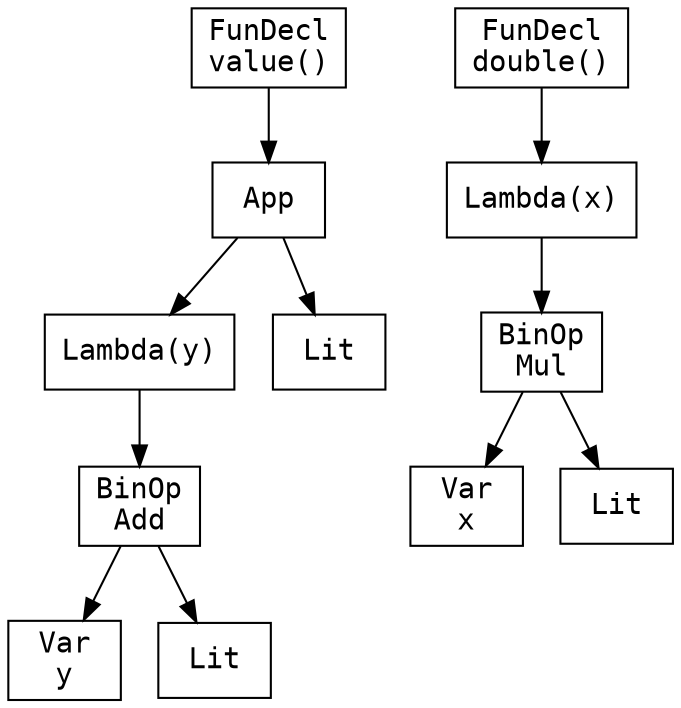 digraph AST {
  node [shape=box, fontname="Courier"];
  decl0 [label="FunDecl
value()"];
  decl0_body [label="App"];
  decl0 -> decl0_body;
  decl0_body_fun [label="Lambda(y)"];
  decl0_body -> decl0_body_fun;
  decl0_body_fun_body [label="BinOp
Add"];
  decl0_body_fun -> decl0_body_fun_body;
  decl0_body_fun_body_l [label="Var
y"];
  decl0_body_fun_body -> decl0_body_fun_body_l;
  decl0_body_fun_body_r [label="Lit"];
  decl0_body_fun_body -> decl0_body_fun_body_r;
  decl0_body_arg [label="Lit"];
  decl0_body -> decl0_body_arg;
  decl1 [label="FunDecl
double()"];
  decl1_body [label="Lambda(x)"];
  decl1 -> decl1_body;
  decl1_body_body [label="BinOp
Mul"];
  decl1_body -> decl1_body_body;
  decl1_body_body_l [label="Var
x"];
  decl1_body_body -> decl1_body_body_l;
  decl1_body_body_r [label="Lit"];
  decl1_body_body -> decl1_body_body_r;
}

